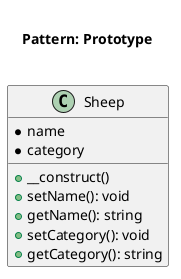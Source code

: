 @startuml
    Title <size:20>\nPattern: Prototype\n

    class Sheep {
        * name
        * category
        + __construct()
        + setName(): void
        + getName(): string
        + setCategory(): void
        + getCategory(): string
    }
@enduml